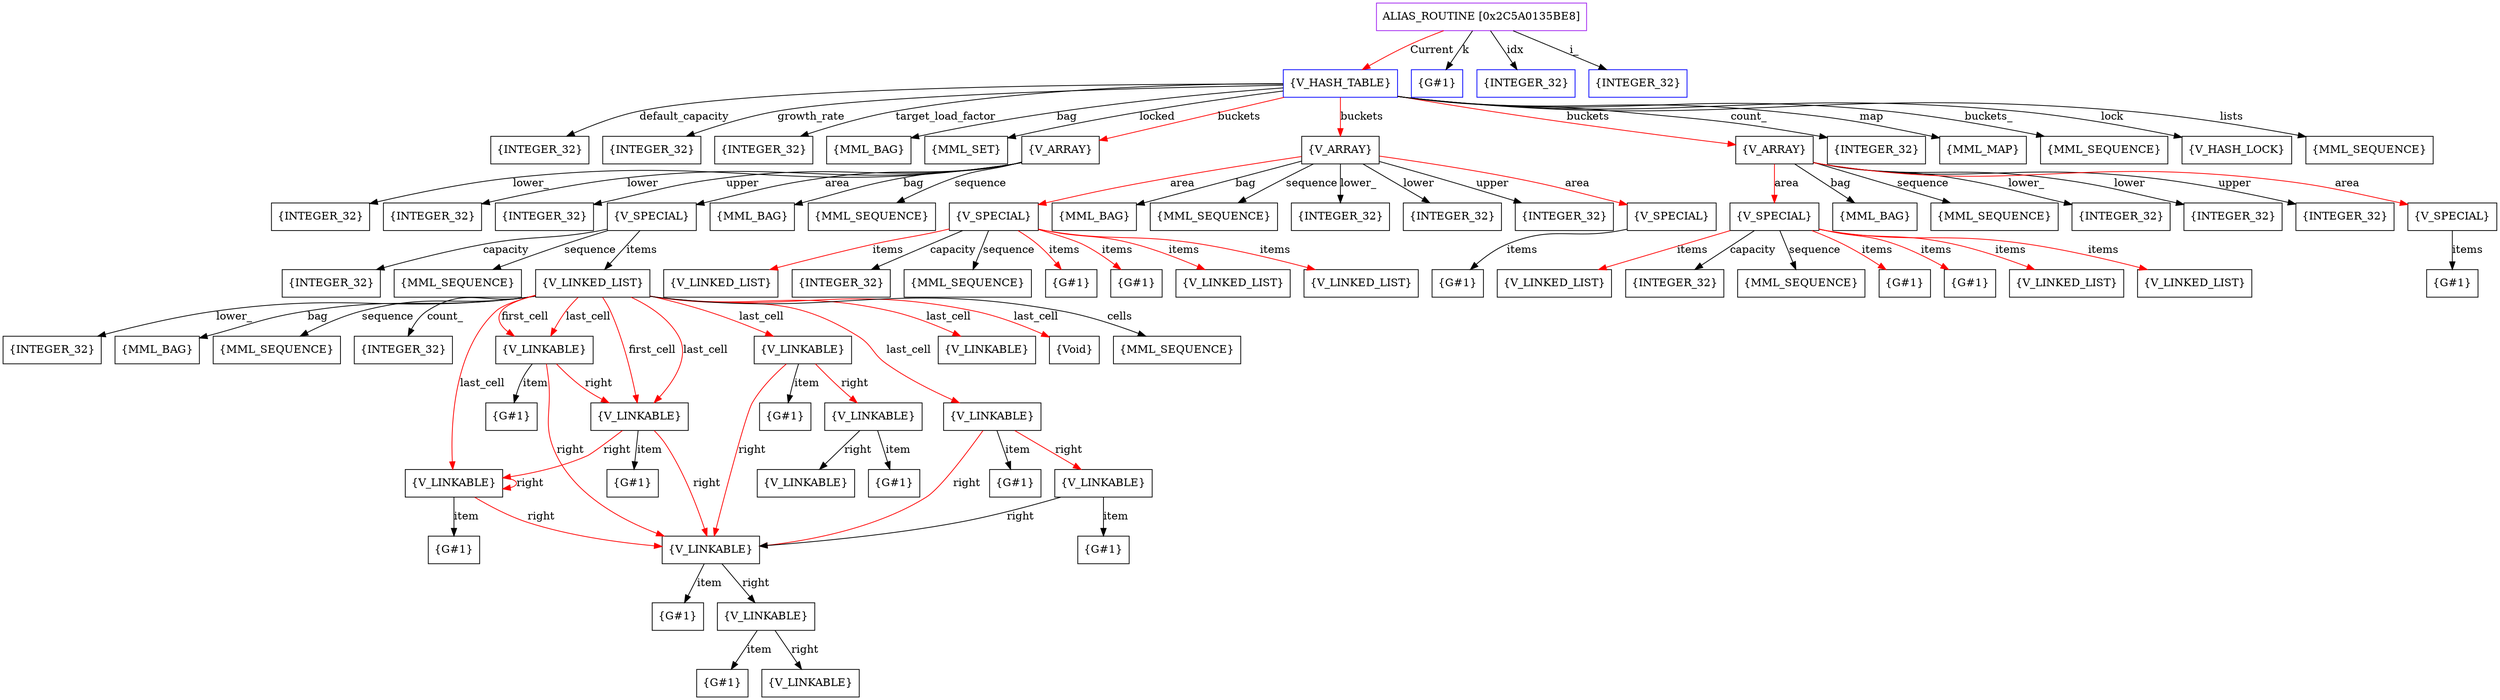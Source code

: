 digraph g {
	node [shape=box]
	b1[color=purple label=<ALIAS_ROUTINE [0x2C5A0135BE8]>]
	b2[color=blue label=<{V_HASH_TABLE}>]
	b3[label=<{INTEGER_32}>]
	b4[label=<{INTEGER_32}>]
	b5[label=<{INTEGER_32}>]
	b6[label=<{MML_BAG}>]
	b7[label=<{MML_SET}>]
	b8[label=<{V_ARRAY}>]
	b9[label=<{MML_BAG}>]
	b10[label=<{MML_SEQUENCE}>]
	b11[label=<{INTEGER_32}>]
	b12[label=<{INTEGER_32}>]
	b13[label=<{INTEGER_32}>]
	b14[label=<{V_SPECIAL}>]
	b15[label=<{V_LINKED_LIST}>]
	b16[label=<{INTEGER_32}>]
	b17[label=<{MML_BAG}>]
	b18[label=<{MML_SEQUENCE}>]
	b19[label=<{INTEGER_32}>]
	b20[label=<{V_LINKABLE}>]
	b21[label=<{G#1}>]
	b22[label=<{V_LINKABLE}>]
	b23[label=<{G#1}>]
	b24[label=<{V_LINKABLE}>]
	b25[label=<{G#1}>]
	b26[label=<{V_LINKABLE}>]
	b27[label=<{G#1}>]
	b28[label=<{V_LINKABLE}>]
	b29[label=<{G#1}>]
	b30[label=<{V_LINKABLE}>]
	b31[label=<{V_LINKABLE}>]
	b32[label=<{Void}>]
	b33[label=<{V_LINKABLE}>]
	b34[label=<{G#1}>]
	b35[label=<{V_LINKABLE}>]
	b36[label=<{G#1}>]
	b37[label=<{V_LINKABLE}>]
	b38[label=<{V_LINKABLE}>]
	b39[label=<{G#1}>]
	b40[label=<{V_LINKABLE}>]
	b41[label=<{G#1}>]
	b42[label=<{MML_SEQUENCE}>]
	b43[label=<{INTEGER_32}>]
	b44[label=<{MML_SEQUENCE}>]
	b45[label=<{V_ARRAY}>]
	b46[label=<{MML_BAG}>]
	b47[label=<{MML_SEQUENCE}>]
	b48[label=<{INTEGER_32}>]
	b49[label=<{INTEGER_32}>]
	b50[label=<{INTEGER_32}>]
	b51[label=<{V_SPECIAL}>]
	b52[label=<{G#1}>]
	b53[label=<{V_SPECIAL}>]
	b54[label=<{G#1}>]
	b55[label=<{G#1}>]
	b56[label=<{V_LINKED_LIST}>]
	b57[label=<{V_LINKED_LIST}>]
	b58[label=<{V_LINKED_LIST}>]
	b59[label=<{INTEGER_32}>]
	b60[label=<{MML_SEQUENCE}>]
	b61[label=<{V_ARRAY}>]
	b62[label=<{MML_BAG}>]
	b63[label=<{MML_SEQUENCE}>]
	b64[label=<{INTEGER_32}>]
	b65[label=<{INTEGER_32}>]
	b66[label=<{INTEGER_32}>]
	b67[label=<{V_SPECIAL}>]
	b68[label=<{G#1}>]
	b69[label=<{V_SPECIAL}>]
	b70[label=<{G#1}>]
	b71[label=<{G#1}>]
	b72[label=<{V_LINKED_LIST}>]
	b73[label=<{V_LINKED_LIST}>]
	b74[label=<{V_LINKED_LIST}>]
	b75[label=<{INTEGER_32}>]
	b76[label=<{MML_SEQUENCE}>]
	b77[label=<{INTEGER_32}>]
	b78[label=<{MML_MAP}>]
	b79[label=<{MML_SEQUENCE}>]
	b80[label=<{V_HASH_LOCK}>]
	b81[label=<{MML_SEQUENCE}>]
	b82[color=blue label=<{G#1}>]
	b83[color=blue label=<{INTEGER_32}>]
	b84[color=blue label=<{INTEGER_32}>]
	b1->b2[color=red label=<Current>]
	b2->b3[label=<default_capacity>]
	b2->b4[label=<growth_rate>]
	b2->b5[label=<target_load_factor>]
	b2->b6[label=<bag>]
	b2->b7[label=<locked>]
	b2->b8[color=red label=<buckets>]
	b8->b9[label=<bag>]
	b8->b10[label=<sequence>]
	b8->b11[label=<lower_>]
	b8->b12[label=<lower>]
	b8->b13[label=<upper>]
	b8->b14[label=<area>]
	b14->b15[label=<items>]
	b15->b16[label=<lower_>]
	b15->b17[label=<bag>]
	b15->b18[label=<sequence>]
	b15->b19[label=<count_>]
	b15->b20[color=red label=<first_cell>]
	b20->b21[label=<item>]
	b20->b22[color=red label=<right>]
	b22->b23[label=<item>]
	b22->b24[color=red label=<right>]
	b24->b25[label=<item>]
	b24->b24[color=red label=<right>]
	b24->b26[color=red label=<right>]
	b26->b27[label=<item>]
	b26->b28[label=<right>]
	b28->b29[label=<item>]
	b28->b30[label=<right>]
	b22->b26[color=red label=<right>]
	b20->b26[color=red label=<right>]
	b15->b22[color=red label=<first_cell>]
	b15->b31[color=red label=<last_cell>]
	b15->b32[color=red label=<last_cell>]
	b15->b33[color=red label=<last_cell>]
	b33->b34[label=<item>]
	b33->b35[color=red label=<right>]
	b35->b36[label=<item>]
	b35->b37[label=<right>]
	b33->b26[color=red label=<right>]
	b15->b20[color=red label=<last_cell>]
	b15->b22[color=red label=<last_cell>]
	b15->b24[color=red label=<last_cell>]
	b15->b38[color=red label=<last_cell>]
	b38->b39[label=<item>]
	b38->b40[color=red label=<right>]
	b40->b41[label=<item>]
	b40->b26[label=<right>]
	b38->b26[color=red label=<right>]
	b15->b42[label=<cells>]
	b14->b43[label=<capacity>]
	b14->b44[label=<sequence>]
	b2->b45[color=red label=<buckets>]
	b45->b46[label=<bag>]
	b45->b47[label=<sequence>]
	b45->b48[label=<lower_>]
	b45->b49[label=<lower>]
	b45->b50[label=<upper>]
	b45->b51[color=red label=<area>]
	b51->b52[label=<items>]
	b45->b53[color=red label=<area>]
	b53->b54[color=red label=<items>]
	b53->b55[color=red label=<items>]
	b53->b56[color=red label=<items>]
	b53->b57[color=red label=<items>]
	b53->b58[color=red label=<items>]
	b53->b59[label=<capacity>]
	b53->b60[label=<sequence>]
	b2->b61[color=red label=<buckets>]
	b61->b62[label=<bag>]
	b61->b63[label=<sequence>]
	b61->b64[label=<lower_>]
	b61->b65[label=<lower>]
	b61->b66[label=<upper>]
	b61->b67[color=red label=<area>]
	b67->b68[label=<items>]
	b61->b69[color=red label=<area>]
	b69->b70[color=red label=<items>]
	b69->b71[color=red label=<items>]
	b69->b72[color=red label=<items>]
	b69->b73[color=red label=<items>]
	b69->b74[color=red label=<items>]
	b69->b75[label=<capacity>]
	b69->b76[label=<sequence>]
	b2->b77[label=<count_>]
	b2->b78[label=<map>]
	b2->b79[label=<buckets_>]
	b2->b80[label=<lock>]
	b2->b81[label=<lists>]
	b1->b82[label=<k>]
	b1->b83[label=<idx>]
	b1->b84[label=<i_>]
}
